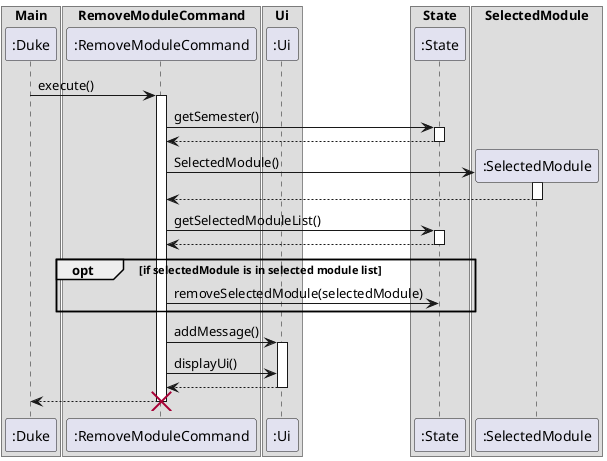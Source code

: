 @startuml
box Main
Participant ":Duke" as Duke
end box
box RemoveModuleCommand
Participant ":RemoveModuleCommand" as RemoveModuleCommand
end box
box Ui
Participant ":Ui" as Ui
end box
box State
Participant ":State" as State
end box
box SelectedModule
Participant ":SelectedModule" as SelectedModule
end box

Duke -> RemoveModuleCommand : execute()
activate RemoveModuleCommand
RemoveModuleCommand -> State : getSemester()
activate State
State --> RemoveModuleCommand
deactivate State

create SelectedModule
RemoveModuleCommand -> SelectedModule : SelectedModule()
activate SelectedModule
SelectedModule --> RemoveModuleCommand
deactivate SelectedModule


RemoveModuleCommand -> State :getSelectedModuleList()
activate State
State --> RemoveModuleCommand
deactivate State

opt if selectedModule is in selected module list
RemoveModuleCommand -> State :removeSelectedModule(selectedModule)
end

RemoveModuleCommand -> Ui: addMessage()
activate Ui
RemoveModuleCommand -> Ui: displayUi()
Ui --> RemoveModuleCommand
deactivate Ui
RemoveModuleCommand --> Duke

deactivate RemoveModuleCommand

destroy RemoveModuleCommand

@enduml